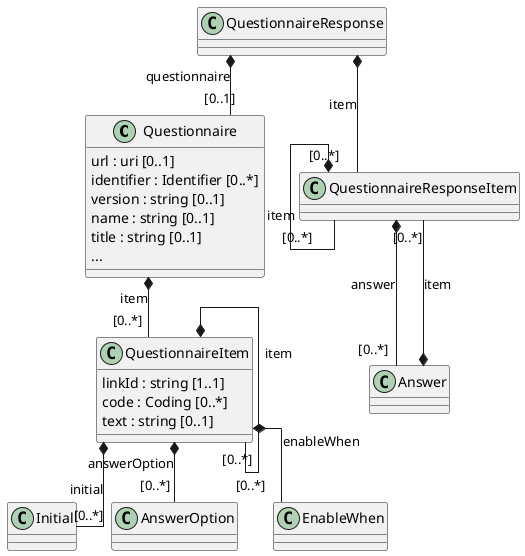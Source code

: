 @startuml
' ========================================
' start: configuration
' ========================================

skinparam linetype ortho

' ========================================
' end: configuration
' ========================================

' ========================================
' start: definition of entities/classes
' ========================================

class Questionnaire {
  url : uri [0..1]
  identifier : Identifier [0..*]
  version : string [0..1]
  name : string [0..1]
  title : string [0..1]
  ...
}

class QuestionnaireItem {
  linkId : string [1..1]
  code : Coding [0..*]
  text : string [0..1]
}

' ========================================
' end: definition of entities/classes
' ========================================

' ========================================
' start: definition of associations
' ========================================

Questionnaire *-- "[0..*]" QuestionnaireItem : item
QuestionnaireItem *-- "[0..*]" QuestionnaireItem : item
QuestionnaireItem *-- "[0..*]" Initial : initial
QuestionnaireItem *-- "[0..*]" AnswerOption : answerOption
QuestionnaireItem *-- "[0..*]" EnableWhen : enableWhen


QuestionnaireResponse *-- "[0..1]" Questionnaire : questionnaire
QuestionnaireResponse *-- "[0..*]" QuestionnaireResponseItem : item
QuestionnaireResponseItem *-- "[0..*]" QuestionnaireResponseItem : item
QuestionnaireResponseItem *-- "[0..*]" Answer : answer
Answer *-- "[0..*]" QuestionnaireResponseItem : item

' ========================================
' end: definition of associations
' ========================================
@enduml

